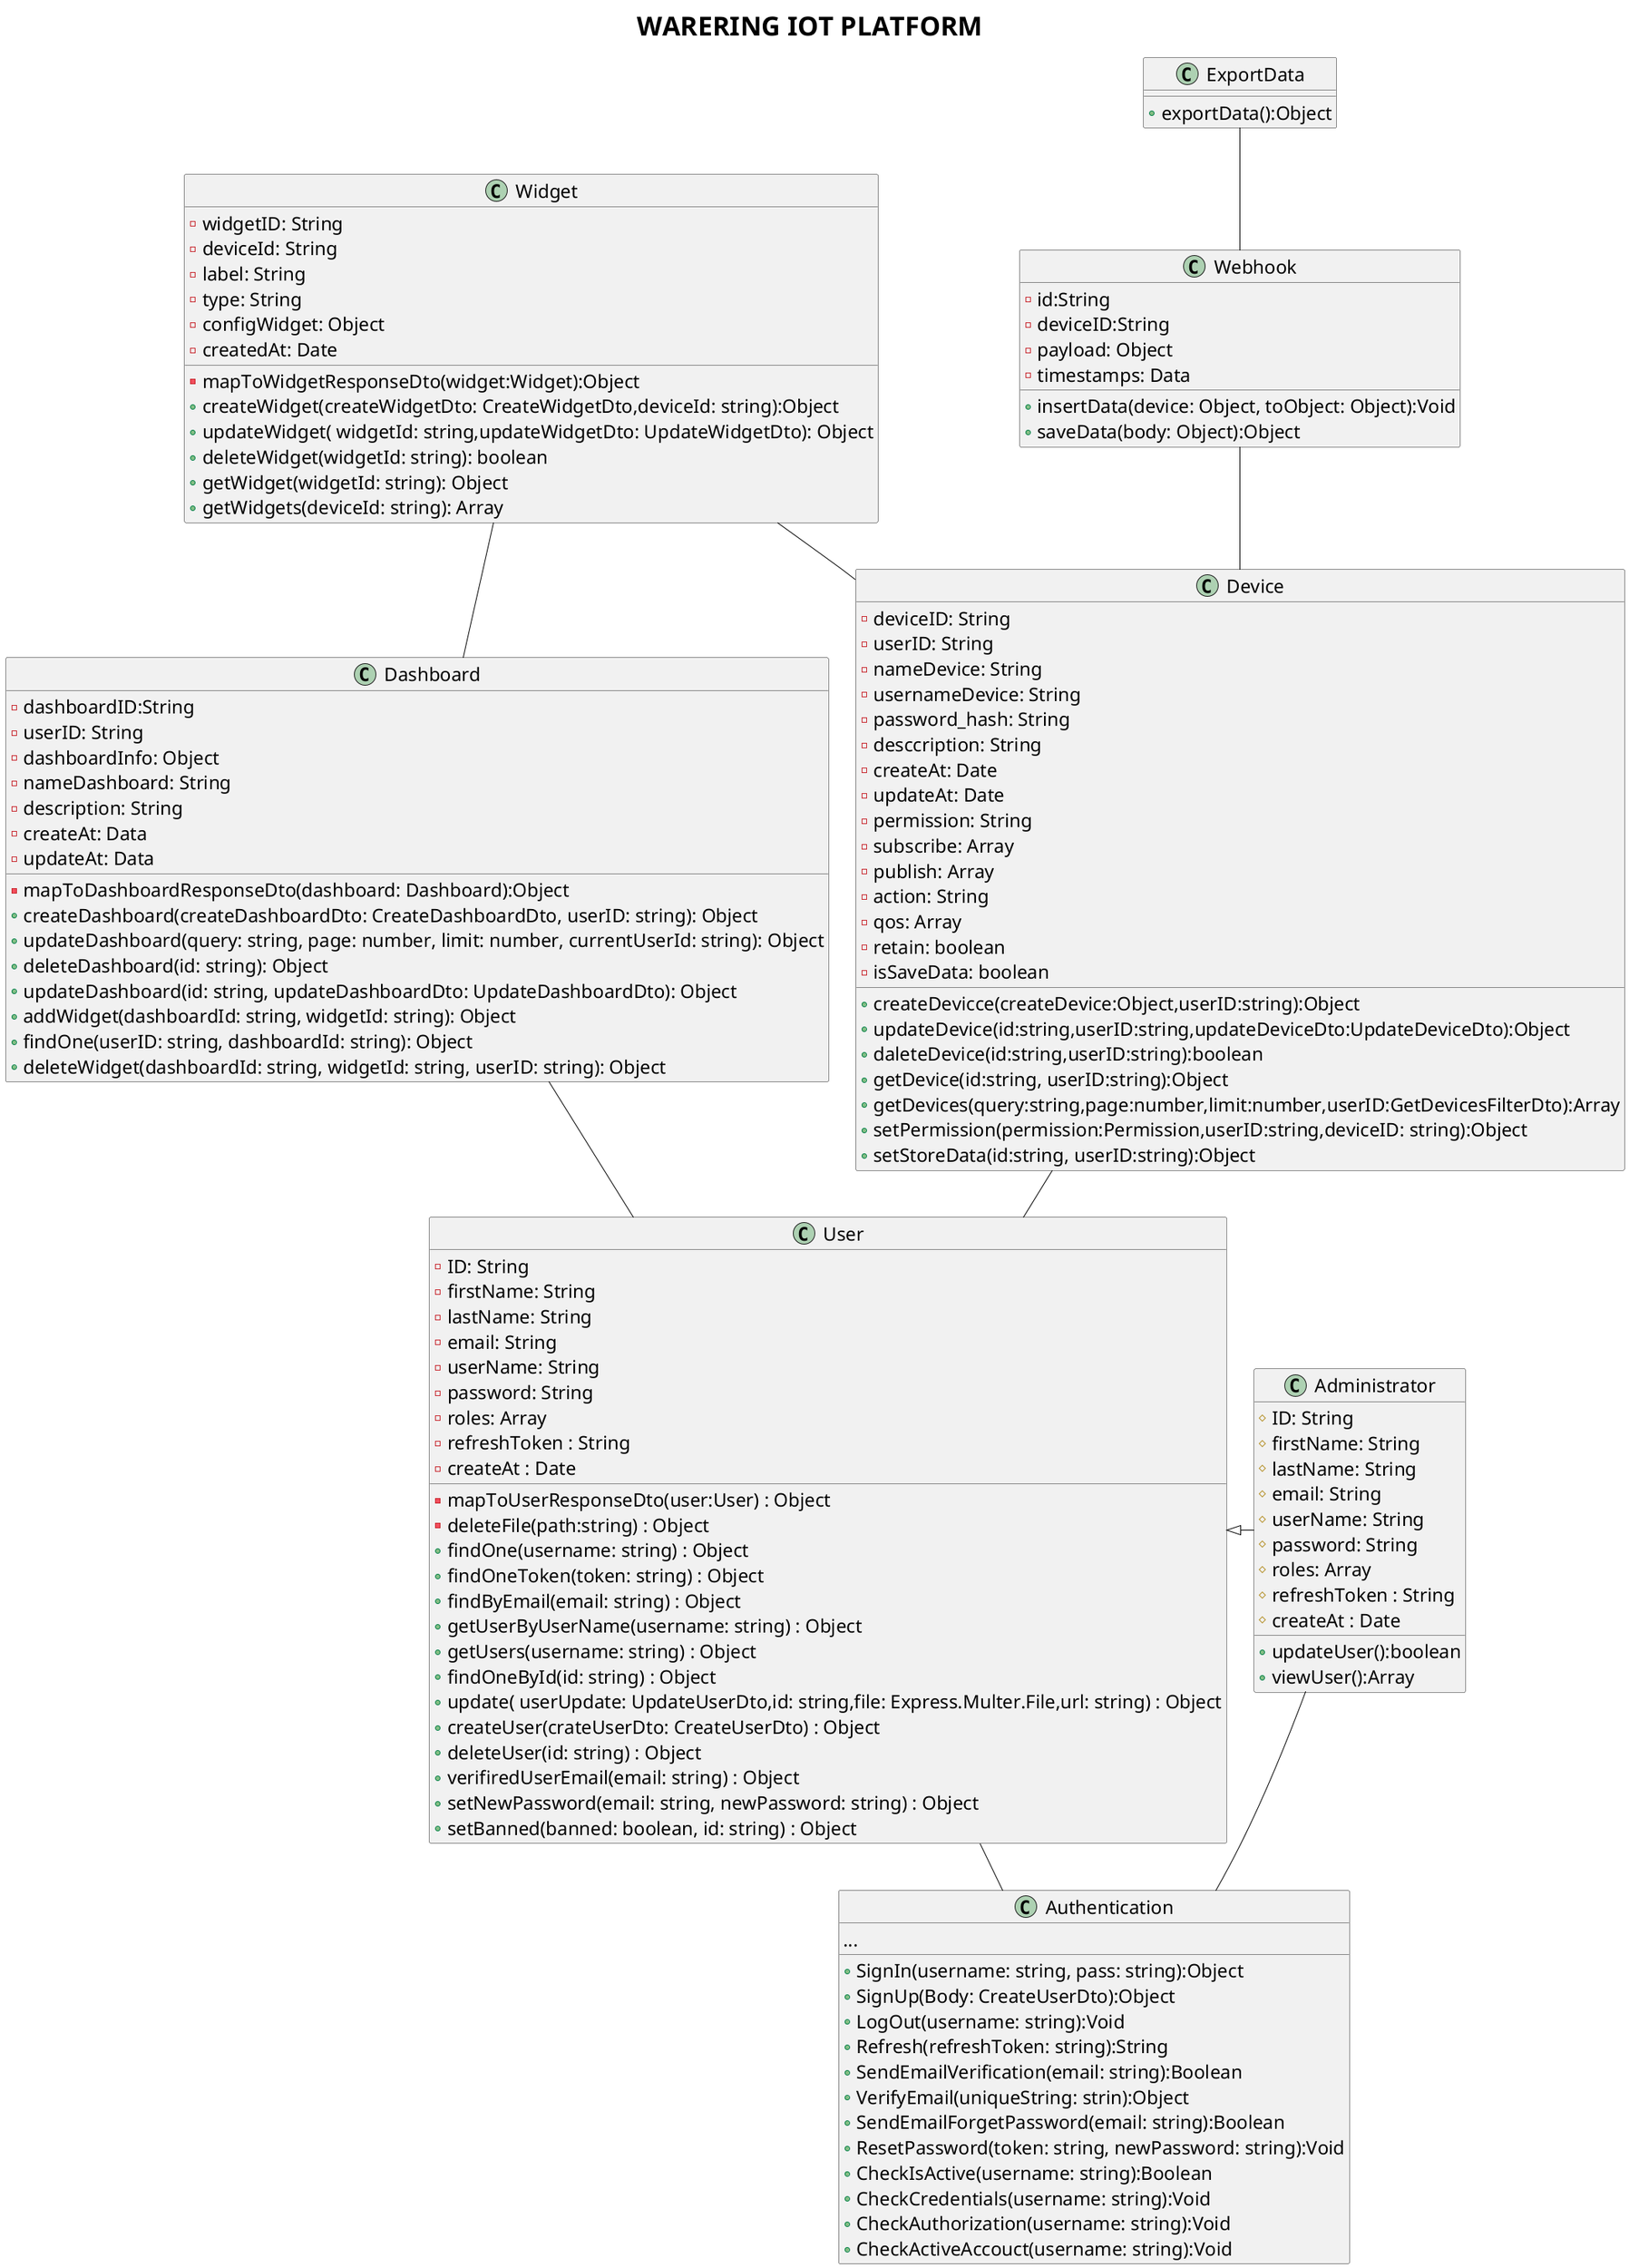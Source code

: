 @startuml
title WARERING IOT PLATFORM
skinparam arrowFontSize 24
' skinparam linetype ortho
skinparam arrowColor #000000
skinparam TitleFontSize 34
skinparam defaultFontSize 24
' scale 1.5
skinparam width 500
'scale 1.5 | scale 200 width | scale 100 height | scale [max] 200x100
class User{
  - ID: String
  - firstName: String
  - lastName: String
  - email: String
  - userName: String
  - password: String
  - roles: Array
  - refreshToken : String
  - createAt : Date

  - mapToUserResponseDto(user:User) : Object
  - deleteFile(path:string) : Object
  + findOne(username: string) : Object
  + findOneToken(token: string) : Object
  + findByEmail(email: string) : Object
  + getUserByUserName(username: string) : Object
  + getUsers(username: string) : Object
  + findOneById(id: string) : Object
  + update( userUpdate: UpdateUserDto,id: string,file: Express.Multer.File,url: string) : Object
  + createUser(crateUserDto: CreateUserDto) : Object
  + deleteUser(id: string) : Object
  + verifiredUserEmail(email: string) : Object
  + setNewPassword(email: string, newPassword: string) : Object
  + setBanned(banned: boolean, id: string) : Object

}
class Administrator {
  # ID: String
  # firstName: String
  # lastName: String
  # email: String
  # userName: String
  # password: String
  # roles: Array
  # refreshToken : String
  # createAt : Date
  + updateUser():boolean
  + viewUser():Array
}
class Device{
  - deviceID: String
  - userID: String
  - nameDevice: String
  - usernameDevice: String
  - password_hash: String
  - desccription: String
  - createAt: Date
  - updateAt: Date
  ' การกำหนดการอนุญาต deny or allow
  - permission: String
  ' กำหนด subscribe ,publish เช่น "topics": ["t/1",.....]
  - subscribe: Array
  - publish: Array
  ' การกำหนดใน action publish, subscribe, or all
  - action: String
  ' Quality of Service คุณภาพในการส่ง
  - qos: Array
  ' ส่งข้อความล่าสุดเมื่อ clinet เชื่อมต่อ
  - retain: boolean
  - isSaveData: boolean

  + createDevicce(createDevice:Object,userID:string):Object
  + updateDevice(id:string,userID:string,updateDeviceDto:UpdateDeviceDto):Object
  + daleteDevice(id:string,userID:string):boolean
  + getDevice(id:string, userID:string):Object
  + getDevices(query:string,page:number,limit:number,userID:GetDevicesFilterDto):Array
  + setPermission(permission:Permission,userID:string,deviceID: string):Object
  + setStoreData(id:string, userID:string):Object
}
class Widget{
  - widgetID: String
  - deviceId: String
  - label: String
  - type: String
  - configWidget: Object
  - createdAt: Date
  - mapToWidgetResponseDto(widget:Widget):Object
  + createWidget(createWidgetDto: CreateWidgetDto,deviceId: string):Object
  + updateWidget( widgetId: string,updateWidgetDto: UpdateWidgetDto): Object
  + deleteWidget(widgetId: string): boolean
  + getWidget(widgetId: string): Object
  + getWidgets(deviceId: string): Array
}
class Webhook{
  - id:String
  - deviceID:String
  - payload: Object
  - timestamps: Data

  + insertData(device: Object, toObject: Object):Void
  + saveData(body: Object):Object
}
class ExportData{
  + exportData():Object
}
class Dashboard{
  - dashboardID:String
  - userID: String
  - dashboardInfo: Object
  - nameDashboard: String
  - description: String
  - createAt: Data
  - updateAt: Data

  - mapToDashboardResponseDto(dashboard: Dashboard):Object
  + createDashboard(createDashboardDto: CreateDashboardDto, userID: string): Object
  + updateDashboard(query: string, page: number, limit: number, currentUserId: string): Object
  + deleteDashboard(id: string): Object
  + updateDashboard(id: string, updateDashboardDto: UpdateDashboardDto): Object
  + addWidget(dashboardId: string, widgetId: string): Object
  + findOne(userID: string, dashboardId: string): Object
  + deleteWidget(dashboardId: string, widgetId: string, userID: string): Object
}
class Authentication{
  ...
  + SignIn(username: string, pass: string):Object
  + SignUp(Body: CreateUserDto):Object
  + LogOut(username: string):Void
  + Refresh(refreshToken: string):String
  + SendEmailVerification(email: string):Boolean
  + VerifyEmail(uniqueString: strin):Object
  + SendEmailForgetPassword(email: string):Boolean
  + ResetPassword(token: string, newPassword: string):Void
  + CheckIsActive(username: string):Boolean
  + CheckCredentials(username: string):Void
  + CheckAuthorization(username: string):Void
  + CheckActiveAccouct(username: string):Void
}

User -- Authentication
Administrator  -- Authentication
Administrator  -left-|> User
Device -- User
Widget -- Device
Dashboard -- User
Dashboard -left- Widget
Webhook -- Device
ExportData -- Webhook





@enduml